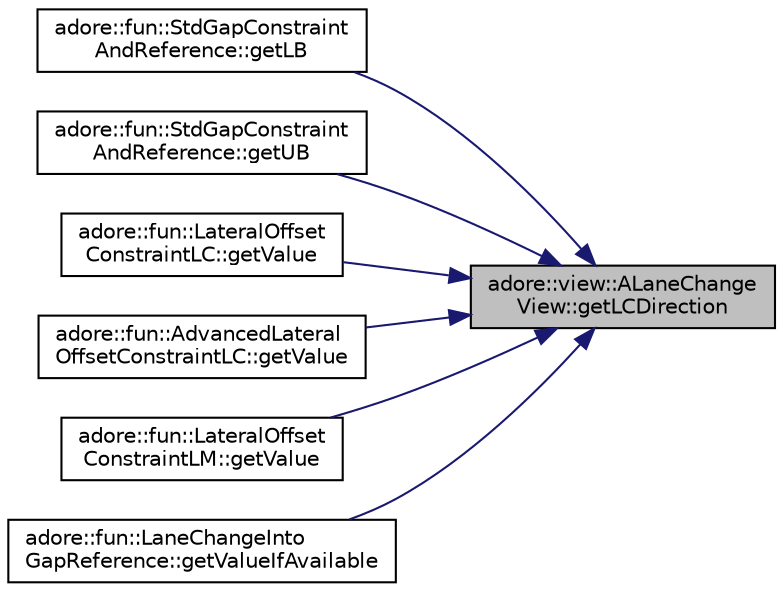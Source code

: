 digraph "adore::view::ALaneChangeView::getLCDirection"
{
 // LATEX_PDF_SIZE
  edge [fontname="Helvetica",fontsize="10",labelfontname="Helvetica",labelfontsize="10"];
  node [fontname="Helvetica",fontsize="10",shape=record];
  rankdir="RL";
  Node1 [label="adore::view::ALaneChange\lView::getLCDirection",height=0.2,width=0.4,color="black", fillcolor="grey75", style="filled", fontcolor="black",tooltip=" "];
  Node1 -> Node2 [dir="back",color="midnightblue",fontsize="10",style="solid",fontname="Helvetica"];
  Node2 [label="adore::fun::StdGapConstraint\lAndReference::getLB",height=0.2,width=0.4,color="black", fillcolor="white", style="filled",URL="$classadore_1_1fun_1_1StdGapConstraintAndReference.html#a565fb89dfd8981fd3d0d5aeb56a12054",tooltip="getLB returns the lower bound for the offset's der's derivative in dimension dim"];
  Node1 -> Node3 [dir="back",color="midnightblue",fontsize="10",style="solid",fontname="Helvetica"];
  Node3 [label="adore::fun::StdGapConstraint\lAndReference::getUB",height=0.2,width=0.4,color="black", fillcolor="white", style="filled",URL="$classadore_1_1fun_1_1StdGapConstraintAndReference.html#a1a7fbeb881ac51fb0037439fb16ee44b",tooltip="getUB returns the upper bound for the offset's der's derivative in dimension dim"];
  Node1 -> Node4 [dir="back",color="midnightblue",fontsize="10",style="solid",fontname="Helvetica"];
  Node4 [label="adore::fun::LateralOffset\lConstraintLC::getValue",height=0.2,width=0.4,color="black", fillcolor="white", style="filled",URL="$classadore_1_1fun_1_1LateralOffsetConstraintLC.html#a6c66332f5af0aecb945b89e3d2d7a03f",tooltip=" "];
  Node1 -> Node5 [dir="back",color="midnightblue",fontsize="10",style="solid",fontname="Helvetica"];
  Node5 [label="adore::fun::AdvancedLateral\lOffsetConstraintLC::getValue",height=0.2,width=0.4,color="black", fillcolor="white", style="filled",URL="$classadore_1_1fun_1_1AdvancedLateralOffsetConstraintLC.html#ac062d58126ab5b8d3a3ad38570bb2343",tooltip=" "];
  Node1 -> Node6 [dir="back",color="midnightblue",fontsize="10",style="solid",fontname="Helvetica"];
  Node6 [label="adore::fun::LateralOffset\lConstraintLM::getValue",height=0.2,width=0.4,color="black", fillcolor="white", style="filled",URL="$classadore_1_1fun_1_1LateralOffsetConstraintLM.html#a3d2e84bdda56c88f3beaedb8a50d3cdf",tooltip=" "];
  Node1 -> Node7 [dir="back",color="midnightblue",fontsize="10",style="solid",fontname="Helvetica"];
  Node7 [label="adore::fun::LaneChangeInto\lGapReference::getValueIfAvailable",height=0.2,width=0.4,color="black", fillcolor="white", style="filled",URL="$classadore_1_1fun_1_1LaneChangeIntoGapReference.html#af9922af49844a6601b5bea0ddf15825b",tooltip=" "];
}
